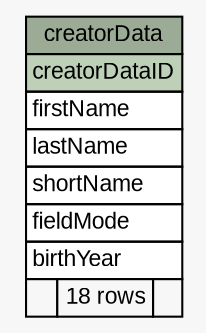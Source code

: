 // dot 2.26.3 on Windows 7 6.1
// SchemaSpy rev Unknown
digraph "creatorData" {
  graph [
    rankdir="RL"
    bgcolor="#f7f7f7"
    nodesep="0.18"
    ranksep="0.46"
    fontname="Arial"
    fontsize="11"
  ];
  node [
    fontname="Arial"
    fontsize="11"
    shape="plaintext"
  ];
  edge [
    arrowsize="0.8"
  ];
  "creatorData" [
    label=<
    <TABLE BORDER="0" CELLBORDER="1" CELLSPACING="0" BGCOLOR="#ffffff">
      <TR><TD COLSPAN="3" BGCOLOR="#9bab96" ALIGN="CENTER">creatorData</TD></TR>
      <TR><TD PORT="creatorDataID" COLSPAN="3" BGCOLOR="#bed1b8" ALIGN="LEFT">creatorDataID</TD></TR>
      <TR><TD PORT="firstName" COLSPAN="3" ALIGN="LEFT">firstName</TD></TR>
      <TR><TD PORT="lastName" COLSPAN="3" ALIGN="LEFT">lastName</TD></TR>
      <TR><TD PORT="shortName" COLSPAN="3" ALIGN="LEFT">shortName</TD></TR>
      <TR><TD PORT="fieldMode" COLSPAN="3" ALIGN="LEFT">fieldMode</TD></TR>
      <TR><TD PORT="birthYear" COLSPAN="3" ALIGN="LEFT">birthYear</TD></TR>
      <TR><TD ALIGN="LEFT" BGCOLOR="#f7f7f7">  </TD><TD ALIGN="RIGHT" BGCOLOR="#f7f7f7">18 rows</TD><TD ALIGN="RIGHT" BGCOLOR="#f7f7f7">  </TD></TR>
    </TABLE>>
    URL="tables/creatorData.html"
    tooltip="creatorData"
  ];
}
